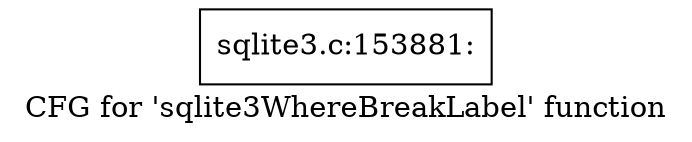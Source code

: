 digraph "CFG for 'sqlite3WhereBreakLabel' function" {
	label="CFG for 'sqlite3WhereBreakLabel' function";

	Node0x55c0f9b85ca0 [shape=record,label="{sqlite3.c:153881:}"];
}
